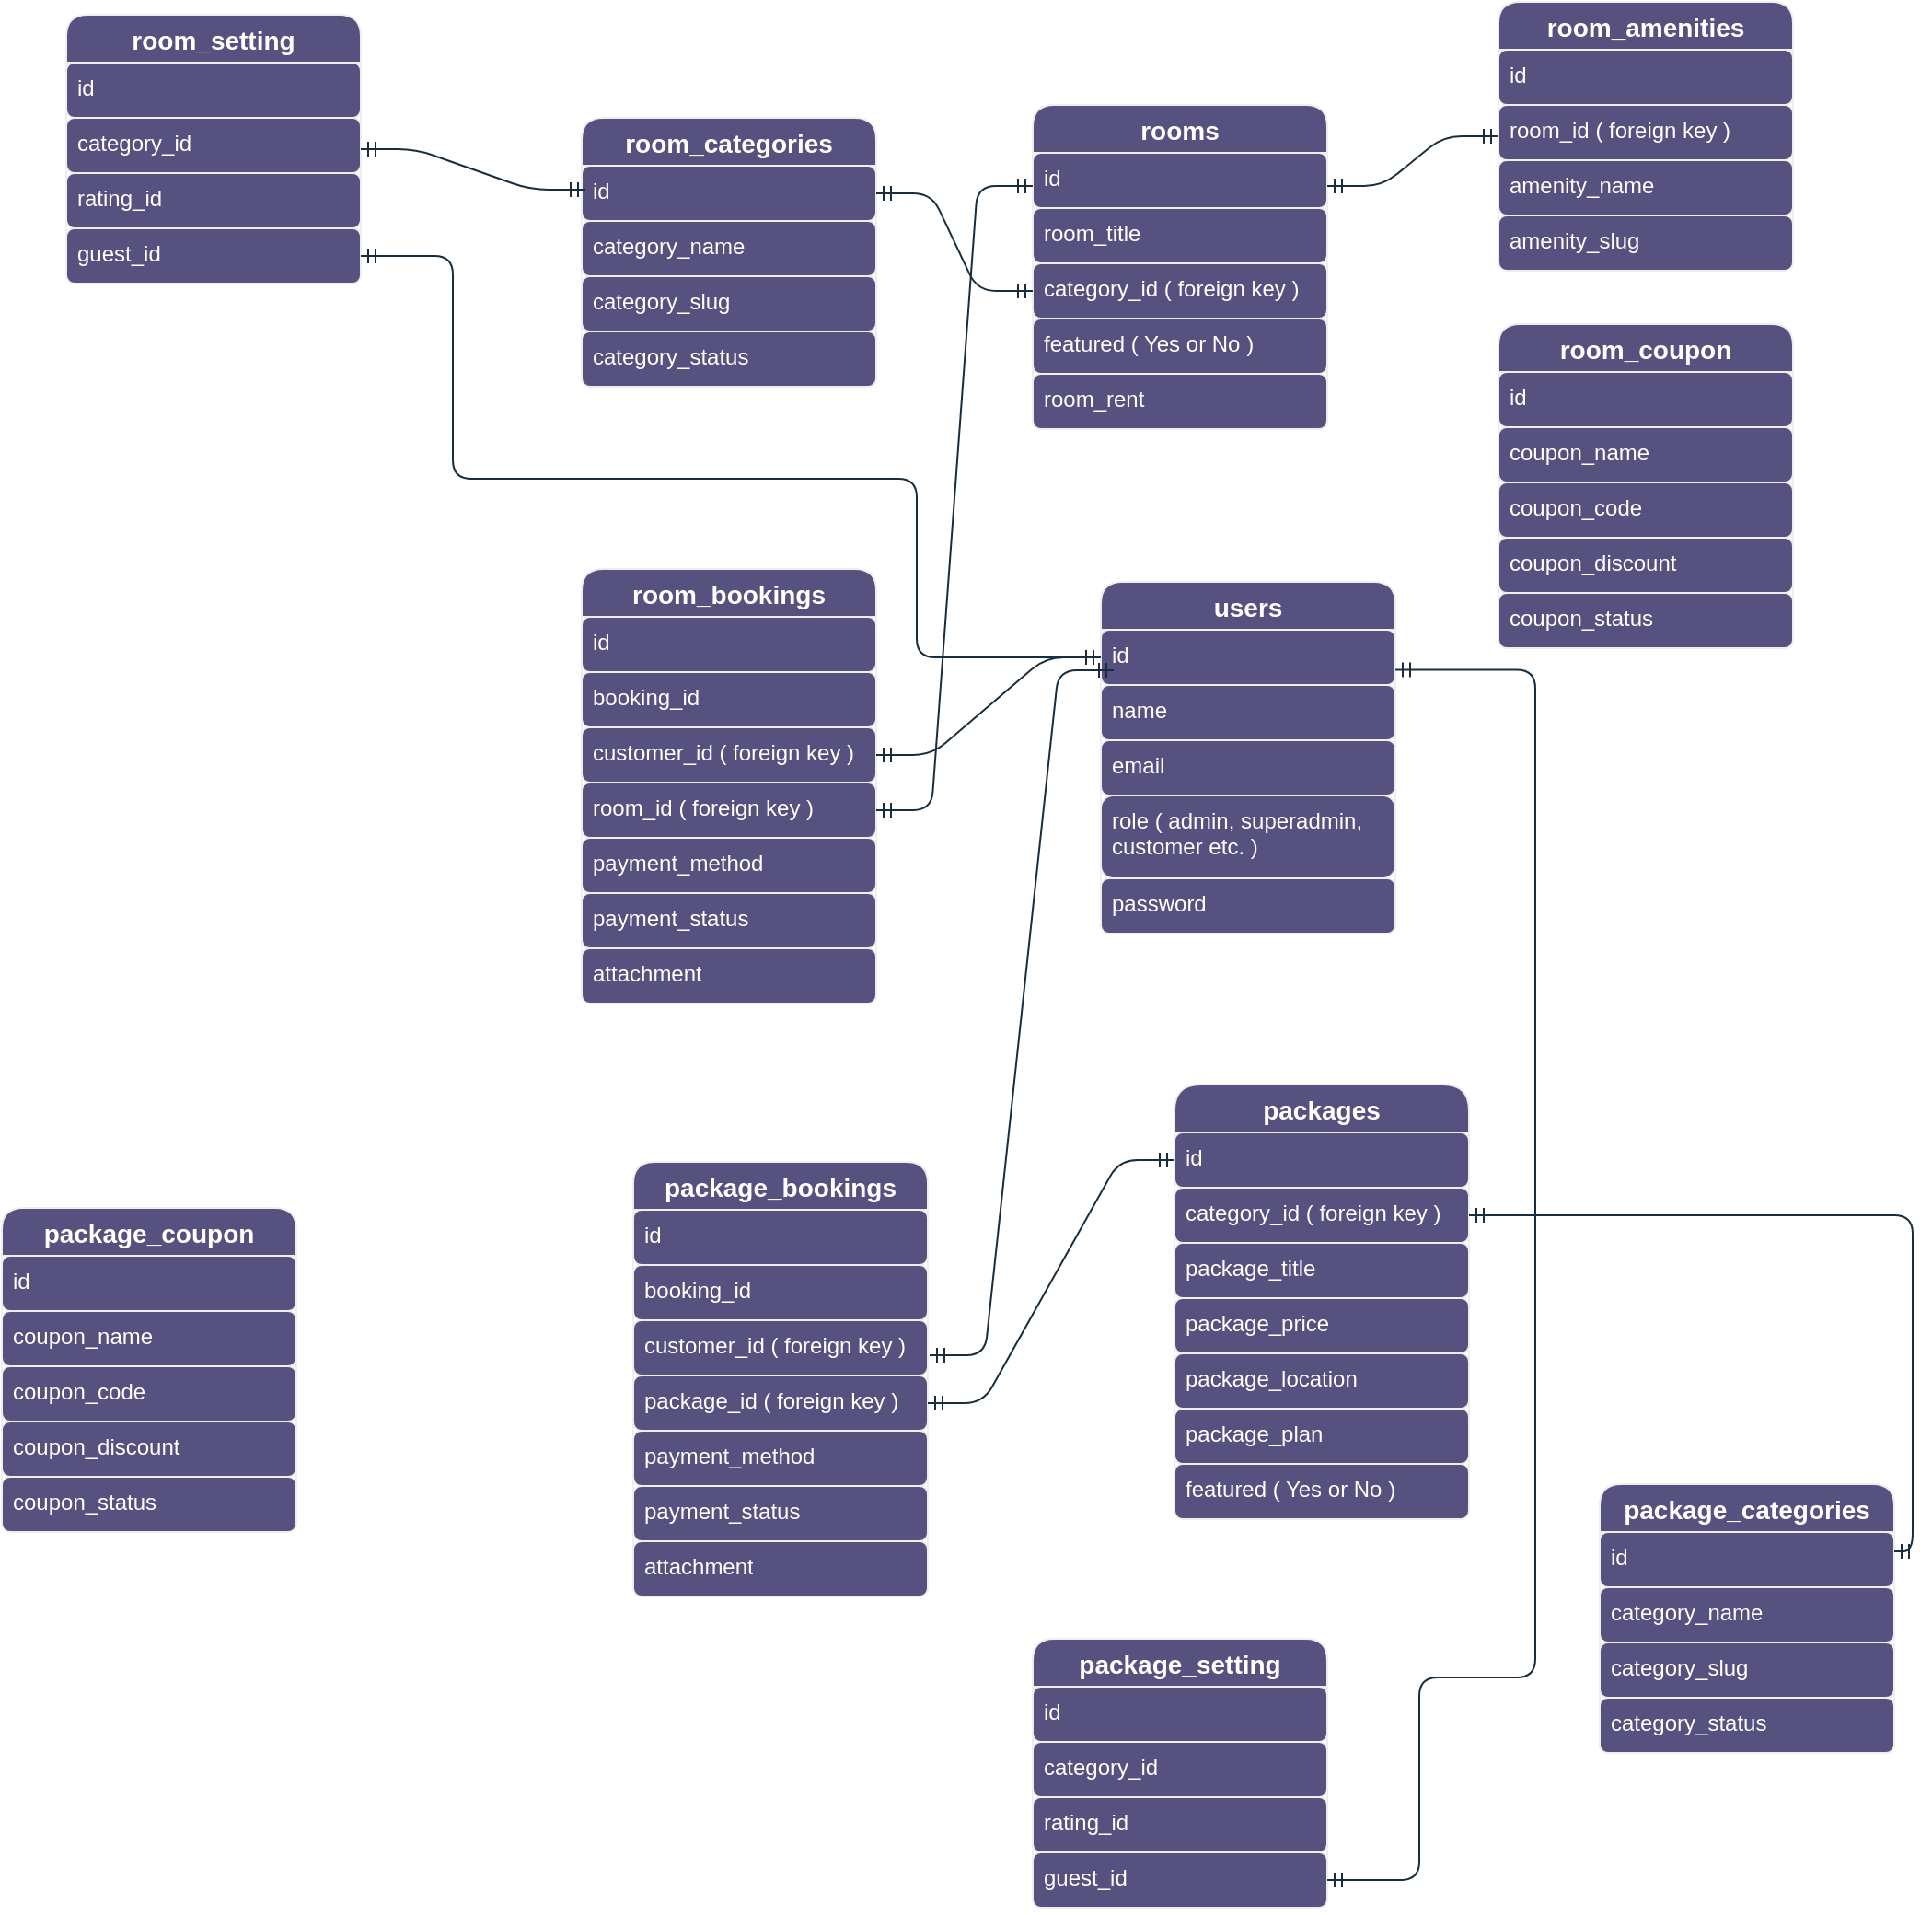 <mxfile version="24.6.2" type="github">
  <diagram id="R2lEEEUBdFMjLlhIrx00" name="Page-1">
    <mxGraphModel dx="3604" dy="2363" grid="1" gridSize="7" guides="1" tooltips="1" connect="1" arrows="1" fold="1" page="1" pageScale="1" pageWidth="850" pageHeight="1100" math="0" shadow="0" extFonts="Permanent Marker^https://fonts.googleapis.com/css?family=Permanent+Marker">
      <root>
        <mxCell id="0" />
        <mxCell id="1" parent="0" />
        <mxCell id="ynILaGJSniYz3ZEpiR_t-1" value="room_setting" style="swimlane;fontStyle=1;childLayout=stackLayout;horizontal=1;startSize=26;horizontalStack=0;resizeParent=1;resizeParentMax=0;resizeLast=0;collapsible=1;marginBottom=0;align=center;fontSize=14;labelBackgroundColor=none;fillColor=#56517E;strokeColor=#EEEEEE;fontColor=#FFFFFF;rounded=1;" vertex="1" parent="1">
          <mxGeometry x="-217" y="-98" width="160" height="146" as="geometry" />
        </mxCell>
        <mxCell id="ynILaGJSniYz3ZEpiR_t-2" value="id" style="text;strokeColor=#EEEEEE;fillColor=#56517E;spacingLeft=4;spacingRight=4;overflow=hidden;rotatable=0;points=[[0,0.5],[1,0.5]];portConstraint=eastwest;fontSize=12;whiteSpace=wrap;html=1;labelBackgroundColor=none;fontColor=#FFFFFF;rounded=1;" vertex="1" parent="ynILaGJSniYz3ZEpiR_t-1">
          <mxGeometry y="26" width="160" height="30" as="geometry" />
        </mxCell>
        <mxCell id="ynILaGJSniYz3ZEpiR_t-3" value="category_id" style="text;strokeColor=#EEEEEE;fillColor=#56517E;spacingLeft=4;spacingRight=4;overflow=hidden;rotatable=0;points=[[0,0.5],[1,0.5]];portConstraint=eastwest;fontSize=12;whiteSpace=wrap;html=1;labelBackgroundColor=none;fontColor=#FFFFFF;rounded=1;" vertex="1" parent="ynILaGJSniYz3ZEpiR_t-1">
          <mxGeometry y="56" width="160" height="30" as="geometry" />
        </mxCell>
        <mxCell id="ynILaGJSniYz3ZEpiR_t-4" value="rating_id" style="text;strokeColor=#EEEEEE;fillColor=#56517E;spacingLeft=4;spacingRight=4;overflow=hidden;rotatable=0;points=[[0,0.5],[1,0.5]];portConstraint=eastwest;fontSize=12;whiteSpace=wrap;html=1;labelBackgroundColor=none;fontColor=#FFFFFF;rounded=1;" vertex="1" parent="ynILaGJSniYz3ZEpiR_t-1">
          <mxGeometry y="86" width="160" height="30" as="geometry" />
        </mxCell>
        <mxCell id="ynILaGJSniYz3ZEpiR_t-5" value="guest_id" style="text;strokeColor=#EEEEEE;fillColor=#56517E;spacingLeft=4;spacingRight=4;overflow=hidden;rotatable=0;points=[[0,0.5],[1,0.5]];portConstraint=eastwest;fontSize=12;whiteSpace=wrap;html=1;labelBackgroundColor=none;fontColor=#FFFFFF;rounded=1;" vertex="1" parent="ynILaGJSniYz3ZEpiR_t-1">
          <mxGeometry y="116" width="160" height="30" as="geometry" />
        </mxCell>
        <mxCell id="ynILaGJSniYz3ZEpiR_t-6" value="room_coupon" style="swimlane;fontStyle=1;childLayout=stackLayout;horizontal=1;startSize=26;horizontalStack=0;resizeParent=1;resizeParentMax=0;resizeLast=0;collapsible=1;marginBottom=0;align=center;fontSize=14;labelBackgroundColor=none;fillColor=#56517E;strokeColor=#EEEEEE;fontColor=#FFFFFF;rounded=1;movable=1;resizable=1;rotatable=1;deletable=1;editable=1;locked=0;connectable=1;" vertex="1" parent="1">
          <mxGeometry x="561" y="70" width="160" height="176" as="geometry" />
        </mxCell>
        <mxCell id="ynILaGJSniYz3ZEpiR_t-7" value="id" style="text;strokeColor=#EEEEEE;fillColor=#56517E;spacingLeft=4;spacingRight=4;overflow=hidden;rotatable=1;points=[[0,0.5],[1,0.5]];portConstraint=eastwest;fontSize=12;whiteSpace=wrap;html=1;labelBackgroundColor=none;fontColor=#FFFFFF;rounded=1;movable=1;resizable=1;deletable=1;editable=1;locked=0;connectable=1;" vertex="1" parent="ynILaGJSniYz3ZEpiR_t-6">
          <mxGeometry y="26" width="160" height="30" as="geometry" />
        </mxCell>
        <mxCell id="ynILaGJSniYz3ZEpiR_t-8" value="coupon_name" style="text;strokeColor=#EEEEEE;fillColor=#56517E;spacingLeft=4;spacingRight=4;overflow=hidden;rotatable=1;points=[[0,0.5],[1,0.5]];portConstraint=eastwest;fontSize=12;whiteSpace=wrap;html=1;labelBackgroundColor=none;fontColor=#FFFFFF;rounded=1;movable=1;resizable=1;deletable=1;editable=1;locked=0;connectable=1;" vertex="1" parent="ynILaGJSniYz3ZEpiR_t-6">
          <mxGeometry y="56" width="160" height="30" as="geometry" />
        </mxCell>
        <mxCell id="ynILaGJSniYz3ZEpiR_t-9" value="coupon_code" style="text;strokeColor=#EEEEEE;fillColor=#56517E;spacingLeft=4;spacingRight=4;overflow=hidden;rotatable=1;points=[[0,0.5],[1,0.5]];portConstraint=eastwest;fontSize=12;whiteSpace=wrap;html=1;labelBackgroundColor=none;fontColor=#FFFFFF;rounded=1;movable=1;resizable=1;deletable=1;editable=1;locked=0;connectable=1;" vertex="1" parent="ynILaGJSniYz3ZEpiR_t-6">
          <mxGeometry y="86" width="160" height="30" as="geometry" />
        </mxCell>
        <mxCell id="ynILaGJSniYz3ZEpiR_t-10" value="coupon_discount" style="text;strokeColor=#EEEEEE;fillColor=#56517E;spacingLeft=4;spacingRight=4;overflow=hidden;rotatable=1;points=[[0,0.5],[1,0.5]];portConstraint=eastwest;fontSize=12;whiteSpace=wrap;html=1;labelBackgroundColor=none;fontColor=#FFFFFF;rounded=1;movable=1;resizable=1;deletable=1;editable=1;locked=0;connectable=1;" vertex="1" parent="ynILaGJSniYz3ZEpiR_t-6">
          <mxGeometry y="116" width="160" height="30" as="geometry" />
        </mxCell>
        <mxCell id="ynILaGJSniYz3ZEpiR_t-11" value="coupon_status" style="text;strokeColor=#EEEEEE;fillColor=#56517E;spacingLeft=4;spacingRight=4;overflow=hidden;rotatable=1;points=[[0,0.5],[1,0.5]];portConstraint=eastwest;fontSize=12;whiteSpace=wrap;html=1;labelBackgroundColor=none;fontColor=#FFFFFF;rounded=1;movable=1;resizable=1;deletable=1;editable=1;locked=0;connectable=1;" vertex="1" parent="ynILaGJSniYz3ZEpiR_t-6">
          <mxGeometry y="146" width="160" height="30" as="geometry" />
        </mxCell>
        <mxCell id="ynILaGJSniYz3ZEpiR_t-12" value="room_amenities" style="swimlane;fontStyle=1;childLayout=stackLayout;horizontal=1;startSize=26;horizontalStack=0;resizeParent=1;resizeParentMax=0;resizeLast=0;collapsible=1;marginBottom=0;align=center;fontSize=14;labelBackgroundColor=none;fillColor=#56517E;strokeColor=#EEEEEE;fontColor=#FFFFFF;rounded=1;" vertex="1" parent="1">
          <mxGeometry x="561" y="-105" width="160" height="146" as="geometry" />
        </mxCell>
        <mxCell id="ynILaGJSniYz3ZEpiR_t-13" value="id" style="text;strokeColor=#EEEEEE;fillColor=#56517E;spacingLeft=4;spacingRight=4;overflow=hidden;rotatable=0;points=[[0,0.5],[1,0.5]];portConstraint=eastwest;fontSize=12;whiteSpace=wrap;html=1;labelBackgroundColor=none;fontColor=#FFFFFF;rounded=1;" vertex="1" parent="ynILaGJSniYz3ZEpiR_t-12">
          <mxGeometry y="26" width="160" height="30" as="geometry" />
        </mxCell>
        <mxCell id="ynILaGJSniYz3ZEpiR_t-92" value="room_id ( foreign key )" style="text;strokeColor=#EEEEEE;fillColor=#56517E;spacingLeft=4;spacingRight=4;overflow=hidden;rotatable=0;points=[[0,0.5],[1,0.5]];portConstraint=eastwest;fontSize=12;whiteSpace=wrap;html=1;labelBackgroundColor=none;fontColor=#FFFFFF;rounded=1;" vertex="1" parent="ynILaGJSniYz3ZEpiR_t-12">
          <mxGeometry y="56" width="160" height="30" as="geometry" />
        </mxCell>
        <mxCell id="ynILaGJSniYz3ZEpiR_t-14" value="amenity_name" style="text;strokeColor=#EEEEEE;fillColor=#56517E;spacingLeft=4;spacingRight=4;overflow=hidden;rotatable=0;points=[[0,0.5],[1,0.5]];portConstraint=eastwest;fontSize=12;whiteSpace=wrap;html=1;labelBackgroundColor=none;fontColor=#FFFFFF;rounded=1;" vertex="1" parent="ynILaGJSniYz3ZEpiR_t-12">
          <mxGeometry y="86" width="160" height="30" as="geometry" />
        </mxCell>
        <mxCell id="ynILaGJSniYz3ZEpiR_t-18" value="amenity_slug" style="text;strokeColor=#EEEEEE;fillColor=#56517E;spacingLeft=4;spacingRight=4;overflow=hidden;rotatable=0;points=[[0,0.5],[1,0.5]];portConstraint=eastwest;fontSize=12;whiteSpace=wrap;html=1;labelBackgroundColor=none;fontColor=#FFFFFF;rounded=1;" vertex="1" parent="ynILaGJSniYz3ZEpiR_t-12">
          <mxGeometry y="116" width="160" height="30" as="geometry" />
        </mxCell>
        <mxCell id="ynILaGJSniYz3ZEpiR_t-19" value="room_categories" style="swimlane;fontStyle=1;childLayout=stackLayout;horizontal=1;startSize=26;horizontalStack=0;resizeParent=1;resizeParentMax=0;resizeLast=0;collapsible=1;marginBottom=0;align=center;fontSize=14;labelBackgroundColor=none;fillColor=#56517E;strokeColor=#EEEEEE;fontColor=#FFFFFF;rounded=1;movable=1;resizable=1;rotatable=1;deletable=1;editable=1;locked=0;connectable=1;" vertex="1" parent="1">
          <mxGeometry x="63" y="-42" width="160" height="146" as="geometry" />
        </mxCell>
        <mxCell id="ynILaGJSniYz3ZEpiR_t-20" value="id" style="text;strokeColor=#EEEEEE;fillColor=#56517E;spacingLeft=4;spacingRight=4;overflow=hidden;rotatable=1;points=[[0,0.5],[1,0.5]];portConstraint=eastwest;fontSize=12;whiteSpace=wrap;html=1;labelBackgroundColor=none;fontColor=#FFFFFF;rounded=1;movable=1;resizable=1;deletable=1;editable=1;locked=0;connectable=1;" vertex="1" parent="ynILaGJSniYz3ZEpiR_t-19">
          <mxGeometry y="26" width="160" height="30" as="geometry" />
        </mxCell>
        <mxCell id="ynILaGJSniYz3ZEpiR_t-21" value="category_name" style="text;strokeColor=#EEEEEE;fillColor=#56517E;spacingLeft=4;spacingRight=4;overflow=hidden;rotatable=1;points=[[0,0.5],[1,0.5]];portConstraint=eastwest;fontSize=12;whiteSpace=wrap;html=1;labelBackgroundColor=none;fontColor=#FFFFFF;rounded=1;movable=1;resizable=1;deletable=1;editable=1;locked=0;connectable=1;" vertex="1" parent="ynILaGJSniYz3ZEpiR_t-19">
          <mxGeometry y="56" width="160" height="30" as="geometry" />
        </mxCell>
        <mxCell id="ynILaGJSniYz3ZEpiR_t-25" value="category_slug" style="text;strokeColor=#EEEEEE;fillColor=#56517E;spacingLeft=4;spacingRight=4;overflow=hidden;rotatable=1;points=[[0,0.5],[1,0.5]];portConstraint=eastwest;fontSize=12;whiteSpace=wrap;html=1;labelBackgroundColor=none;fontColor=#FFFFFF;rounded=1;movable=1;resizable=1;deletable=1;editable=1;locked=0;connectable=1;" vertex="1" parent="ynILaGJSniYz3ZEpiR_t-19">
          <mxGeometry y="86" width="160" height="30" as="geometry" />
        </mxCell>
        <mxCell id="ynILaGJSniYz3ZEpiR_t-26" value="category_status" style="text;strokeColor=#EEEEEE;fillColor=#56517E;spacingLeft=4;spacingRight=4;overflow=hidden;rotatable=1;points=[[0,0.5],[1,0.5]];portConstraint=eastwest;fontSize=12;whiteSpace=wrap;html=1;labelBackgroundColor=none;fontColor=#FFFFFF;rounded=1;movable=1;resizable=1;deletable=1;editable=1;locked=0;connectable=1;" vertex="1" parent="ynILaGJSniYz3ZEpiR_t-19">
          <mxGeometry y="116" width="160" height="30" as="geometry" />
        </mxCell>
        <mxCell id="ynILaGJSniYz3ZEpiR_t-27" value="rooms" style="swimlane;fontStyle=1;childLayout=stackLayout;horizontal=1;startSize=26;horizontalStack=0;resizeParent=1;resizeParentMax=0;resizeLast=0;collapsible=1;marginBottom=0;align=center;fontSize=14;labelBackgroundColor=none;fillColor=#56517E;strokeColor=#EEEEEE;fontColor=#FFFFFF;rounded=1;movable=1;resizable=1;rotatable=1;deletable=1;editable=1;locked=0;connectable=1;" vertex="1" parent="1">
          <mxGeometry x="308" y="-49" width="160" height="176" as="geometry" />
        </mxCell>
        <mxCell id="ynILaGJSniYz3ZEpiR_t-28" value="id" style="text;strokeColor=#EEEEEE;fillColor=#56517E;spacingLeft=4;spacingRight=4;overflow=hidden;rotatable=1;points=[[0,0.5],[1,0.5]];portConstraint=eastwest;fontSize=12;whiteSpace=wrap;html=1;labelBackgroundColor=none;fontColor=#FFFFFF;rounded=1;movable=1;resizable=1;deletable=1;editable=1;locked=0;connectable=1;" vertex="1" parent="ynILaGJSniYz3ZEpiR_t-27">
          <mxGeometry y="26" width="160" height="30" as="geometry" />
        </mxCell>
        <mxCell id="ynILaGJSniYz3ZEpiR_t-29" value="room_title" style="text;strokeColor=#EEEEEE;fillColor=#56517E;spacingLeft=4;spacingRight=4;overflow=hidden;rotatable=1;points=[[0,0.5],[1,0.5]];portConstraint=eastwest;fontSize=12;whiteSpace=wrap;html=1;labelBackgroundColor=none;fontColor=#FFFFFF;rounded=1;movable=1;resizable=1;deletable=1;editable=1;locked=0;connectable=1;" vertex="1" parent="ynILaGJSniYz3ZEpiR_t-27">
          <mxGeometry y="56" width="160" height="30" as="geometry" />
        </mxCell>
        <mxCell id="ynILaGJSniYz3ZEpiR_t-33" value="category_id ( foreign key )" style="text;strokeColor=#EEEEEE;fillColor=#56517E;spacingLeft=4;spacingRight=4;overflow=hidden;rotatable=1;points=[[0,0.5],[1,0.5]];portConstraint=eastwest;fontSize=12;whiteSpace=wrap;html=1;labelBackgroundColor=none;fontColor=#FFFFFF;rounded=1;movable=1;resizable=1;deletable=1;editable=1;locked=0;connectable=1;" vertex="1" parent="ynILaGJSniYz3ZEpiR_t-27">
          <mxGeometry y="86" width="160" height="30" as="geometry" />
        </mxCell>
        <mxCell id="ynILaGJSniYz3ZEpiR_t-35" value="featured ( Yes or No )" style="text;strokeColor=#EEEEEE;fillColor=#56517E;spacingLeft=4;spacingRight=4;overflow=hidden;rotatable=1;points=[[0,0.5],[1,0.5]];portConstraint=eastwest;fontSize=12;whiteSpace=wrap;html=1;labelBackgroundColor=none;fontColor=#FFFFFF;rounded=1;movable=1;resizable=1;deletable=1;editable=1;locked=0;connectable=1;" vertex="1" parent="ynILaGJSniYz3ZEpiR_t-27">
          <mxGeometry y="116" width="160" height="30" as="geometry" />
        </mxCell>
        <mxCell id="ynILaGJSniYz3ZEpiR_t-36" value="room_rent" style="text;strokeColor=#EEEEEE;fillColor=#56517E;spacingLeft=4;spacingRight=4;overflow=hidden;rotatable=1;points=[[0,0.5],[1,0.5]];portConstraint=eastwest;fontSize=12;whiteSpace=wrap;html=1;labelBackgroundColor=none;fontColor=#FFFFFF;rounded=1;movable=1;resizable=1;deletable=1;editable=1;locked=0;connectable=1;" vertex="1" parent="ynILaGJSniYz3ZEpiR_t-27">
          <mxGeometry y="146" width="160" height="30" as="geometry" />
        </mxCell>
        <mxCell id="ynILaGJSniYz3ZEpiR_t-46" value="room_bookings" style="swimlane;fontStyle=1;childLayout=stackLayout;horizontal=1;startSize=26;horizontalStack=0;resizeParent=1;resizeParentMax=0;resizeLast=0;collapsible=1;marginBottom=0;align=center;fontSize=14;labelBackgroundColor=none;fillColor=#56517E;strokeColor=#EEEEEE;fontColor=#FFFFFF;rounded=1;movable=1;resizable=1;rotatable=1;deletable=1;editable=1;locked=0;connectable=1;" vertex="1" parent="1">
          <mxGeometry x="63" y="203" width="160" height="236" as="geometry" />
        </mxCell>
        <mxCell id="ynILaGJSniYz3ZEpiR_t-47" value="id" style="text;strokeColor=#EEEEEE;fillColor=#56517E;spacingLeft=4;spacingRight=4;overflow=hidden;rotatable=1;points=[[0,0.5],[1,0.5]];portConstraint=eastwest;fontSize=12;whiteSpace=wrap;html=1;labelBackgroundColor=none;fontColor=#FFFFFF;rounded=1;movable=1;resizable=1;deletable=1;editable=1;locked=0;connectable=1;" vertex="1" parent="ynILaGJSniYz3ZEpiR_t-46">
          <mxGeometry y="26" width="160" height="30" as="geometry" />
        </mxCell>
        <mxCell id="ynILaGJSniYz3ZEpiR_t-48" value="booking_id" style="text;strokeColor=#EEEEEE;fillColor=#56517E;spacingLeft=4;spacingRight=4;overflow=hidden;rotatable=1;points=[[0,0.5],[1,0.5]];portConstraint=eastwest;fontSize=12;whiteSpace=wrap;html=1;labelBackgroundColor=none;fontColor=#FFFFFF;rounded=1;movable=1;resizable=1;deletable=1;editable=1;locked=0;connectable=1;" vertex="1" parent="ynILaGJSniYz3ZEpiR_t-46">
          <mxGeometry y="56" width="160" height="30" as="geometry" />
        </mxCell>
        <mxCell id="ynILaGJSniYz3ZEpiR_t-52" value="customer_id ( foreign key )" style="text;strokeColor=#EEEEEE;fillColor=#56517E;spacingLeft=4;spacingRight=4;overflow=hidden;rotatable=1;points=[[0,0.5],[1,0.5]];portConstraint=eastwest;fontSize=12;whiteSpace=wrap;html=1;labelBackgroundColor=none;fontColor=#FFFFFF;rounded=1;movable=1;resizable=1;deletable=1;editable=1;locked=0;connectable=1;" vertex="1" parent="ynILaGJSniYz3ZEpiR_t-46">
          <mxGeometry y="86" width="160" height="30" as="geometry" />
        </mxCell>
        <mxCell id="ynILaGJSniYz3ZEpiR_t-53" value="room_id ( foreign key )" style="text;strokeColor=#EEEEEE;fillColor=#56517E;spacingLeft=4;spacingRight=4;overflow=hidden;rotatable=1;points=[[0,0.5],[1,0.5]];portConstraint=eastwest;fontSize=12;whiteSpace=wrap;html=1;labelBackgroundColor=none;fontColor=#FFFFFF;rounded=1;movable=1;resizable=1;deletable=1;editable=1;locked=0;connectable=1;" vertex="1" parent="ynILaGJSniYz3ZEpiR_t-46">
          <mxGeometry y="116" width="160" height="30" as="geometry" />
        </mxCell>
        <mxCell id="ynILaGJSniYz3ZEpiR_t-55" value="payment_method" style="text;strokeColor=#EEEEEE;fillColor=#56517E;spacingLeft=4;spacingRight=4;overflow=hidden;rotatable=1;points=[[0,0.5],[1,0.5]];portConstraint=eastwest;fontSize=12;whiteSpace=wrap;html=1;labelBackgroundColor=none;fontColor=#FFFFFF;rounded=1;movable=1;resizable=1;deletable=1;editable=1;locked=0;connectable=1;" vertex="1" parent="ynILaGJSniYz3ZEpiR_t-46">
          <mxGeometry y="146" width="160" height="30" as="geometry" />
        </mxCell>
        <mxCell id="ynILaGJSniYz3ZEpiR_t-56" value="payment_status" style="text;strokeColor=#EEEEEE;fillColor=#56517E;spacingLeft=4;spacingRight=4;overflow=hidden;rotatable=1;points=[[0,0.5],[1,0.5]];portConstraint=eastwest;fontSize=12;whiteSpace=wrap;html=1;labelBackgroundColor=none;fontColor=#FFFFFF;rounded=1;movable=1;resizable=1;deletable=1;editable=1;locked=0;connectable=1;" vertex="1" parent="ynILaGJSniYz3ZEpiR_t-46">
          <mxGeometry y="176" width="160" height="30" as="geometry" />
        </mxCell>
        <mxCell id="ynILaGJSniYz3ZEpiR_t-57" value="attachment" style="text;strokeColor=#EEEEEE;fillColor=#56517E;spacingLeft=4;spacingRight=4;overflow=hidden;rotatable=1;points=[[0,0.5],[1,0.5]];portConstraint=eastwest;fontSize=12;whiteSpace=wrap;html=1;labelBackgroundColor=none;fontColor=#FFFFFF;rounded=1;movable=1;resizable=1;deletable=1;editable=1;locked=0;connectable=1;" vertex="1" parent="ynILaGJSniYz3ZEpiR_t-46">
          <mxGeometry y="206" width="160" height="30" as="geometry" />
        </mxCell>
        <mxCell id="ynILaGJSniYz3ZEpiR_t-58" value="users" style="swimlane;fontStyle=1;childLayout=stackLayout;horizontal=1;startSize=26;horizontalStack=0;resizeParent=1;resizeParentMax=0;resizeLast=0;collapsible=1;marginBottom=0;align=center;fontSize=14;labelBackgroundColor=none;fillColor=#56517E;strokeColor=#EEEEEE;fontColor=#FFFFFF;rounded=1;" vertex="1" parent="1">
          <mxGeometry x="345" y="210" width="160" height="191" as="geometry" />
        </mxCell>
        <mxCell id="ynILaGJSniYz3ZEpiR_t-59" value="id" style="text;strokeColor=#EEEEEE;fillColor=#56517E;spacingLeft=4;spacingRight=4;overflow=hidden;rotatable=0;points=[[0,0.5],[1,0.5]];portConstraint=eastwest;fontSize=12;whiteSpace=wrap;html=1;labelBackgroundColor=none;fontColor=#FFFFFF;rounded=1;" vertex="1" parent="ynILaGJSniYz3ZEpiR_t-58">
          <mxGeometry y="26" width="160" height="30" as="geometry" />
        </mxCell>
        <mxCell id="ynILaGJSniYz3ZEpiR_t-60" value="name" style="text;strokeColor=#EEEEEE;fillColor=#56517E;spacingLeft=4;spacingRight=4;overflow=hidden;rotatable=0;points=[[0,0.5],[1,0.5]];portConstraint=eastwest;fontSize=12;whiteSpace=wrap;html=1;labelBackgroundColor=none;fontColor=#FFFFFF;rounded=1;" vertex="1" parent="ynILaGJSniYz3ZEpiR_t-58">
          <mxGeometry y="56" width="160" height="30" as="geometry" />
        </mxCell>
        <mxCell id="ynILaGJSniYz3ZEpiR_t-61" value="email" style="text;strokeColor=#EEEEEE;fillColor=#56517E;spacingLeft=4;spacingRight=4;overflow=hidden;rotatable=0;points=[[0,0.5],[1,0.5]];portConstraint=eastwest;fontSize=12;whiteSpace=wrap;html=1;labelBackgroundColor=none;fontColor=#FFFFFF;rounded=1;" vertex="1" parent="ynILaGJSniYz3ZEpiR_t-58">
          <mxGeometry y="86" width="160" height="30" as="geometry" />
        </mxCell>
        <mxCell id="ynILaGJSniYz3ZEpiR_t-62" value="role ( admin, superadmin, customer etc. )" style="text;strokeColor=#EEEEEE;fillColor=#56517E;spacingLeft=4;spacingRight=4;overflow=hidden;rotatable=0;points=[[0,0.5],[1,0.5]];portConstraint=eastwest;fontSize=12;whiteSpace=wrap;html=1;labelBackgroundColor=none;fontColor=#FFFFFF;rounded=1;" vertex="1" parent="ynILaGJSniYz3ZEpiR_t-58">
          <mxGeometry y="116" width="160" height="45" as="geometry" />
        </mxCell>
        <mxCell id="ynILaGJSniYz3ZEpiR_t-63" value="password" style="text;strokeColor=#EEEEEE;fillColor=#56517E;spacingLeft=4;spacingRight=4;overflow=hidden;rotatable=0;points=[[0,0.5],[1,0.5]];portConstraint=eastwest;fontSize=12;whiteSpace=wrap;html=1;labelBackgroundColor=none;fontColor=#FFFFFF;rounded=1;" vertex="1" parent="ynILaGJSniYz3ZEpiR_t-58">
          <mxGeometry y="161" width="160" height="30" as="geometry" />
        </mxCell>
        <mxCell id="ynILaGJSniYz3ZEpiR_t-64" value="package_coupon" style="swimlane;fontStyle=1;childLayout=stackLayout;horizontal=1;startSize=26;horizontalStack=0;resizeParent=1;resizeParentMax=0;resizeLast=0;collapsible=1;marginBottom=0;align=center;fontSize=14;labelBackgroundColor=none;fillColor=#56517E;strokeColor=#EEEEEE;fontColor=#FFFFFF;rounded=1;movable=1;resizable=1;rotatable=1;deletable=1;editable=1;locked=0;connectable=1;" vertex="1" parent="1">
          <mxGeometry x="-252" y="550" width="160" height="176" as="geometry" />
        </mxCell>
        <mxCell id="ynILaGJSniYz3ZEpiR_t-65" value="id" style="text;strokeColor=#EEEEEE;fillColor=#56517E;spacingLeft=4;spacingRight=4;overflow=hidden;rotatable=1;points=[[0,0.5],[1,0.5]];portConstraint=eastwest;fontSize=12;whiteSpace=wrap;html=1;labelBackgroundColor=none;fontColor=#FFFFFF;rounded=1;movable=1;resizable=1;deletable=1;editable=1;locked=0;connectable=1;" vertex="1" parent="ynILaGJSniYz3ZEpiR_t-64">
          <mxGeometry y="26" width="160" height="30" as="geometry" />
        </mxCell>
        <mxCell id="ynILaGJSniYz3ZEpiR_t-66" value="coupon_name" style="text;strokeColor=#EEEEEE;fillColor=#56517E;spacingLeft=4;spacingRight=4;overflow=hidden;rotatable=1;points=[[0,0.5],[1,0.5]];portConstraint=eastwest;fontSize=12;whiteSpace=wrap;html=1;labelBackgroundColor=none;fontColor=#FFFFFF;rounded=1;movable=1;resizable=1;deletable=1;editable=1;locked=0;connectable=1;" vertex="1" parent="ynILaGJSniYz3ZEpiR_t-64">
          <mxGeometry y="56" width="160" height="30" as="geometry" />
        </mxCell>
        <mxCell id="ynILaGJSniYz3ZEpiR_t-67" value="coupon_code" style="text;strokeColor=#EEEEEE;fillColor=#56517E;spacingLeft=4;spacingRight=4;overflow=hidden;rotatable=1;points=[[0,0.5],[1,0.5]];portConstraint=eastwest;fontSize=12;whiteSpace=wrap;html=1;labelBackgroundColor=none;fontColor=#FFFFFF;rounded=1;movable=1;resizable=1;deletable=1;editable=1;locked=0;connectable=1;" vertex="1" parent="ynILaGJSniYz3ZEpiR_t-64">
          <mxGeometry y="86" width="160" height="30" as="geometry" />
        </mxCell>
        <mxCell id="ynILaGJSniYz3ZEpiR_t-68" value="coupon_discount" style="text;strokeColor=#EEEEEE;fillColor=#56517E;spacingLeft=4;spacingRight=4;overflow=hidden;rotatable=1;points=[[0,0.5],[1,0.5]];portConstraint=eastwest;fontSize=12;whiteSpace=wrap;html=1;labelBackgroundColor=none;fontColor=#FFFFFF;rounded=1;movable=1;resizable=1;deletable=1;editable=1;locked=0;connectable=1;" vertex="1" parent="ynILaGJSniYz3ZEpiR_t-64">
          <mxGeometry y="116" width="160" height="30" as="geometry" />
        </mxCell>
        <mxCell id="ynILaGJSniYz3ZEpiR_t-69" value="coupon_status" style="text;strokeColor=#EEEEEE;fillColor=#56517E;spacingLeft=4;spacingRight=4;overflow=hidden;rotatable=1;points=[[0,0.5],[1,0.5]];portConstraint=eastwest;fontSize=12;whiteSpace=wrap;html=1;labelBackgroundColor=none;fontColor=#FFFFFF;rounded=1;movable=1;resizable=1;deletable=1;editable=1;locked=0;connectable=1;" vertex="1" parent="ynILaGJSniYz3ZEpiR_t-64">
          <mxGeometry y="146" width="160" height="30" as="geometry" />
        </mxCell>
        <mxCell id="ynILaGJSniYz3ZEpiR_t-70" value="package_categories" style="swimlane;fontStyle=1;childLayout=stackLayout;horizontal=1;startSize=26;horizontalStack=0;resizeParent=1;resizeParentMax=0;resizeLast=0;collapsible=1;marginBottom=0;align=center;fontSize=14;labelBackgroundColor=none;fillColor=#56517E;strokeColor=#EEEEEE;fontColor=#FFFFFF;rounded=1;movable=1;resizable=1;rotatable=1;deletable=1;editable=1;locked=0;connectable=1;" vertex="1" parent="1">
          <mxGeometry x="616" y="700" width="160" height="146" as="geometry" />
        </mxCell>
        <mxCell id="ynILaGJSniYz3ZEpiR_t-71" value="id" style="text;strokeColor=#EEEEEE;fillColor=#56517E;spacingLeft=4;spacingRight=4;overflow=hidden;rotatable=1;points=[[0,0.5],[1,0.5]];portConstraint=eastwest;fontSize=12;whiteSpace=wrap;html=1;labelBackgroundColor=none;fontColor=#FFFFFF;rounded=1;movable=1;resizable=1;deletable=1;editable=1;locked=0;connectable=1;" vertex="1" parent="ynILaGJSniYz3ZEpiR_t-70">
          <mxGeometry y="26" width="160" height="30" as="geometry" />
        </mxCell>
        <mxCell id="ynILaGJSniYz3ZEpiR_t-72" value="category_name" style="text;strokeColor=#EEEEEE;fillColor=#56517E;spacingLeft=4;spacingRight=4;overflow=hidden;rotatable=1;points=[[0,0.5],[1,0.5]];portConstraint=eastwest;fontSize=12;whiteSpace=wrap;html=1;labelBackgroundColor=none;fontColor=#FFFFFF;rounded=1;movable=1;resizable=1;deletable=1;editable=1;locked=0;connectable=1;" vertex="1" parent="ynILaGJSniYz3ZEpiR_t-70">
          <mxGeometry y="56" width="160" height="30" as="geometry" />
        </mxCell>
        <mxCell id="ynILaGJSniYz3ZEpiR_t-73" value="category_slug" style="text;strokeColor=#EEEEEE;fillColor=#56517E;spacingLeft=4;spacingRight=4;overflow=hidden;rotatable=1;points=[[0,0.5],[1,0.5]];portConstraint=eastwest;fontSize=12;whiteSpace=wrap;html=1;labelBackgroundColor=none;fontColor=#FFFFFF;rounded=1;movable=1;resizable=1;deletable=1;editable=1;locked=0;connectable=1;" vertex="1" parent="ynILaGJSniYz3ZEpiR_t-70">
          <mxGeometry y="86" width="160" height="30" as="geometry" />
        </mxCell>
        <mxCell id="ynILaGJSniYz3ZEpiR_t-74" value="category_status" style="text;strokeColor=#EEEEEE;fillColor=#56517E;spacingLeft=4;spacingRight=4;overflow=hidden;rotatable=1;points=[[0,0.5],[1,0.5]];portConstraint=eastwest;fontSize=12;whiteSpace=wrap;html=1;labelBackgroundColor=none;fontColor=#FFFFFF;rounded=1;movable=1;resizable=1;deletable=1;editable=1;locked=0;connectable=1;" vertex="1" parent="ynILaGJSniYz3ZEpiR_t-70">
          <mxGeometry y="116" width="160" height="30" as="geometry" />
        </mxCell>
        <mxCell id="ynILaGJSniYz3ZEpiR_t-75" value="packages" style="swimlane;fontStyle=1;childLayout=stackLayout;horizontal=1;startSize=26;horizontalStack=0;resizeParent=1;resizeParentMax=0;resizeLast=0;collapsible=1;marginBottom=0;align=center;fontSize=14;labelBackgroundColor=none;fillColor=#56517E;strokeColor=#EEEEEE;fontColor=#FFFFFF;rounded=1;movable=1;resizable=1;rotatable=1;deletable=1;editable=1;locked=0;connectable=1;arcSize=18;" vertex="1" parent="1">
          <mxGeometry x="385" y="483" width="160" height="236" as="geometry" />
        </mxCell>
        <mxCell id="ynILaGJSniYz3ZEpiR_t-76" value="id" style="text;strokeColor=#EEEEEE;fillColor=#56517E;spacingLeft=4;spacingRight=4;overflow=hidden;rotatable=1;points=[[0,0.5],[1,0.5]];portConstraint=eastwest;fontSize=12;whiteSpace=wrap;html=1;labelBackgroundColor=none;fontColor=#FFFFFF;rounded=1;movable=1;resizable=1;deletable=1;editable=1;locked=0;connectable=1;" vertex="1" parent="ynILaGJSniYz3ZEpiR_t-75">
          <mxGeometry y="26" width="160" height="30" as="geometry" />
        </mxCell>
        <mxCell id="ynILaGJSniYz3ZEpiR_t-104" value="category_id ( foreign key )" style="text;strokeColor=#EEEEEE;fillColor=#56517E;spacingLeft=4;spacingRight=4;overflow=hidden;rotatable=1;points=[[0,0.5],[1,0.5]];portConstraint=eastwest;fontSize=12;whiteSpace=wrap;html=1;labelBackgroundColor=none;fontColor=#FFFFFF;rounded=1;movable=1;resizable=1;deletable=1;editable=1;locked=0;connectable=1;" vertex="1" parent="ynILaGJSniYz3ZEpiR_t-75">
          <mxGeometry y="56" width="160" height="30" as="geometry" />
        </mxCell>
        <mxCell id="ynILaGJSniYz3ZEpiR_t-77" value="package_title" style="text;strokeColor=#EEEEEE;fillColor=#56517E;spacingLeft=4;spacingRight=4;overflow=hidden;rotatable=1;points=[[0,0.5],[1,0.5]];portConstraint=eastwest;fontSize=12;whiteSpace=wrap;html=1;labelBackgroundColor=none;fontColor=#FFFFFF;rounded=1;movable=1;resizable=1;deletable=1;editable=1;locked=0;connectable=1;" vertex="1" parent="ynILaGJSniYz3ZEpiR_t-75">
          <mxGeometry y="86" width="160" height="30" as="geometry" />
        </mxCell>
        <mxCell id="ynILaGJSniYz3ZEpiR_t-79" value="package_price" style="text;strokeColor=#EEEEEE;fillColor=#56517E;spacingLeft=4;spacingRight=4;overflow=hidden;rotatable=1;points=[[0,0.5],[1,0.5]];portConstraint=eastwest;fontSize=12;whiteSpace=wrap;html=1;labelBackgroundColor=none;fontColor=#FFFFFF;rounded=1;movable=1;resizable=1;deletable=1;editable=1;locked=0;connectable=1;" vertex="1" parent="ynILaGJSniYz3ZEpiR_t-75">
          <mxGeometry y="116" width="160" height="30" as="geometry" />
        </mxCell>
        <mxCell id="ynILaGJSniYz3ZEpiR_t-78" value="package_location" style="text;strokeColor=#EEEEEE;fillColor=#56517E;spacingLeft=4;spacingRight=4;overflow=hidden;rotatable=1;points=[[0,0.5],[1,0.5]];portConstraint=eastwest;fontSize=12;whiteSpace=wrap;html=1;labelBackgroundColor=none;fontColor=#FFFFFF;rounded=1;movable=1;resizable=1;deletable=1;editable=1;locked=0;connectable=1;" vertex="1" parent="ynILaGJSniYz3ZEpiR_t-75">
          <mxGeometry y="146" width="160" height="30" as="geometry" />
        </mxCell>
        <mxCell id="ynILaGJSniYz3ZEpiR_t-80" value="package_plan" style="text;strokeColor=#EEEEEE;fillColor=#56517E;spacingLeft=4;spacingRight=4;overflow=hidden;rotatable=1;points=[[0,0.5],[1,0.5]];portConstraint=eastwest;fontSize=12;whiteSpace=wrap;html=1;labelBackgroundColor=none;fontColor=#FFFFFF;rounded=1;movable=1;resizable=1;deletable=1;editable=1;locked=0;connectable=1;" vertex="1" parent="ynILaGJSniYz3ZEpiR_t-75">
          <mxGeometry y="176" width="160" height="30" as="geometry" />
        </mxCell>
        <mxCell id="ynILaGJSniYz3ZEpiR_t-81" value="featured ( Yes or No )" style="text;strokeColor=#EEEEEE;fillColor=#56517E;spacingLeft=4;spacingRight=4;overflow=hidden;rotatable=1;points=[[0,0.5],[1,0.5]];portConstraint=eastwest;fontSize=12;whiteSpace=wrap;html=1;labelBackgroundColor=none;fontColor=#FFFFFF;rounded=1;movable=1;resizable=1;deletable=1;editable=1;locked=0;connectable=1;" vertex="1" parent="ynILaGJSniYz3ZEpiR_t-75">
          <mxGeometry y="206" width="160" height="30" as="geometry" />
        </mxCell>
        <mxCell id="ynILaGJSniYz3ZEpiR_t-82" value="package_bookings" style="swimlane;fontStyle=1;childLayout=stackLayout;horizontal=1;startSize=26;horizontalStack=0;resizeParent=1;resizeParentMax=0;resizeLast=0;collapsible=1;marginBottom=0;align=center;fontSize=14;labelBackgroundColor=none;fillColor=#56517E;strokeColor=#EEEEEE;fontColor=#FFFFFF;rounded=1;movable=1;resizable=1;rotatable=1;deletable=1;editable=1;locked=0;connectable=1;" vertex="1" parent="1">
          <mxGeometry x="91" y="525" width="160" height="236" as="geometry" />
        </mxCell>
        <mxCell id="ynILaGJSniYz3ZEpiR_t-83" value="id" style="text;strokeColor=#EEEEEE;fillColor=#56517E;spacingLeft=4;spacingRight=4;overflow=hidden;rotatable=1;points=[[0,0.5],[1,0.5]];portConstraint=eastwest;fontSize=12;whiteSpace=wrap;html=1;labelBackgroundColor=none;fontColor=#FFFFFF;rounded=1;movable=1;resizable=1;deletable=1;editable=1;locked=0;connectable=1;" vertex="1" parent="ynILaGJSniYz3ZEpiR_t-82">
          <mxGeometry y="26" width="160" height="30" as="geometry" />
        </mxCell>
        <mxCell id="ynILaGJSniYz3ZEpiR_t-84" value="booking_id" style="text;strokeColor=#EEEEEE;fillColor=#56517E;spacingLeft=4;spacingRight=4;overflow=hidden;rotatable=1;points=[[0,0.5],[1,0.5]];portConstraint=eastwest;fontSize=12;whiteSpace=wrap;html=1;labelBackgroundColor=none;fontColor=#FFFFFF;rounded=1;movable=1;resizable=1;deletable=1;editable=1;locked=0;connectable=1;" vertex="1" parent="ynILaGJSniYz3ZEpiR_t-82">
          <mxGeometry y="56" width="160" height="30" as="geometry" />
        </mxCell>
        <mxCell id="ynILaGJSniYz3ZEpiR_t-85" value="customer_id ( foreign key )" style="text;strokeColor=#EEEEEE;fillColor=#56517E;spacingLeft=4;spacingRight=4;overflow=hidden;rotatable=1;points=[[0,0.5],[1,0.5]];portConstraint=eastwest;fontSize=12;whiteSpace=wrap;html=1;labelBackgroundColor=none;fontColor=#FFFFFF;rounded=1;movable=1;resizable=1;deletable=1;editable=1;locked=0;connectable=1;" vertex="1" parent="ynILaGJSniYz3ZEpiR_t-82">
          <mxGeometry y="86" width="160" height="30" as="geometry" />
        </mxCell>
        <mxCell id="ynILaGJSniYz3ZEpiR_t-86" value="package_id ( foreign key )" style="text;strokeColor=#EEEEEE;fillColor=#56517E;spacingLeft=4;spacingRight=4;overflow=hidden;rotatable=1;points=[[0,0.5],[1,0.5]];portConstraint=eastwest;fontSize=12;whiteSpace=wrap;html=1;labelBackgroundColor=none;fontColor=#FFFFFF;rounded=1;movable=1;resizable=1;deletable=1;editable=1;locked=0;connectable=1;" vertex="1" parent="ynILaGJSniYz3ZEpiR_t-82">
          <mxGeometry y="116" width="160" height="30" as="geometry" />
        </mxCell>
        <mxCell id="ynILaGJSniYz3ZEpiR_t-88" value="payment_method" style="text;strokeColor=#EEEEEE;fillColor=#56517E;spacingLeft=4;spacingRight=4;overflow=hidden;rotatable=1;points=[[0,0.5],[1,0.5]];portConstraint=eastwest;fontSize=12;whiteSpace=wrap;html=1;labelBackgroundColor=none;fontColor=#FFFFFF;rounded=1;movable=1;resizable=1;deletable=1;editable=1;locked=0;connectable=1;" vertex="1" parent="ynILaGJSniYz3ZEpiR_t-82">
          <mxGeometry y="146" width="160" height="30" as="geometry" />
        </mxCell>
        <mxCell id="ynILaGJSniYz3ZEpiR_t-89" value="payment_status" style="text;strokeColor=#EEEEEE;fillColor=#56517E;spacingLeft=4;spacingRight=4;overflow=hidden;rotatable=1;points=[[0,0.5],[1,0.5]];portConstraint=eastwest;fontSize=12;whiteSpace=wrap;html=1;labelBackgroundColor=none;fontColor=#FFFFFF;rounded=1;movable=1;resizable=1;deletable=1;editable=1;locked=0;connectable=1;" vertex="1" parent="ynILaGJSniYz3ZEpiR_t-82">
          <mxGeometry y="176" width="160" height="30" as="geometry" />
        </mxCell>
        <mxCell id="ynILaGJSniYz3ZEpiR_t-90" value="attachment" style="text;strokeColor=#EEEEEE;fillColor=#56517E;spacingLeft=4;spacingRight=4;overflow=hidden;rotatable=1;points=[[0,0.5],[1,0.5]];portConstraint=eastwest;fontSize=12;whiteSpace=wrap;html=1;labelBackgroundColor=none;fontColor=#FFFFFF;rounded=1;movable=1;resizable=1;deletable=1;editable=1;locked=0;connectable=1;" vertex="1" parent="ynILaGJSniYz3ZEpiR_t-82">
          <mxGeometry y="206" width="160" height="30" as="geometry" />
        </mxCell>
        <mxCell id="ynILaGJSniYz3ZEpiR_t-91" value="" style="edgeStyle=entityRelationEdgeStyle;fontSize=12;html=1;endArrow=ERmandOne;startArrow=ERmandOne;rounded=1;strokeColor=#182E3E;exitX=1;exitY=0.5;exitDx=0;exitDy=0;curved=0;flowAnimation=0;fontStyle=1" edge="1" parent="1" source="ynILaGJSniYz3ZEpiR_t-1">
          <mxGeometry width="100" height="100" relative="1" as="geometry">
            <mxPoint x="-35" y="97" as="sourcePoint" />
            <mxPoint x="65" y="-3" as="targetPoint" />
            <Array as="points">
              <mxPoint x="-392" y="-52" />
            </Array>
          </mxGeometry>
        </mxCell>
        <mxCell id="ynILaGJSniYz3ZEpiR_t-93" value="" style="edgeStyle=entityRelationEdgeStyle;fontSize=12;html=1;endArrow=ERmandOne;startArrow=ERmandOne;rounded=1;strokeColor=#182E3E;curved=0;flowAnimation=0;fontStyle=1;entryX=0;entryY=0.5;entryDx=0;entryDy=0;" edge="1" parent="1" source="ynILaGJSniYz3ZEpiR_t-20" target="ynILaGJSniYz3ZEpiR_t-33">
          <mxGeometry width="100" height="100" relative="1" as="geometry">
            <mxPoint x="223" y="-3" as="sourcePoint" />
            <mxPoint x="345" y="19" as="targetPoint" />
            <Array as="points">
              <mxPoint x="-112" y="-30" />
            </Array>
          </mxGeometry>
        </mxCell>
        <mxCell id="ynILaGJSniYz3ZEpiR_t-94" value="" style="edgeStyle=entityRelationEdgeStyle;fontSize=12;html=1;endArrow=ERmandOne;startArrow=ERmandOne;rounded=1;strokeColor=#182E3E;curved=0;flowAnimation=0;fontStyle=1;entryX=0;entryY=0.5;entryDx=0;entryDy=0;exitX=1;exitY=0.25;exitDx=0;exitDy=0;" edge="1" parent="1" source="ynILaGJSniYz3ZEpiR_t-27" target="ynILaGJSniYz3ZEpiR_t-12">
          <mxGeometry width="100" height="100" relative="1" as="geometry">
            <mxPoint x="468" y="-102.5" as="sourcePoint" />
            <mxPoint x="539" y="38.5" as="targetPoint" />
            <Array as="points">
              <mxPoint x="133" y="-131.5" />
              <mxPoint x="574" y="-171.5" />
            </Array>
          </mxGeometry>
        </mxCell>
        <mxCell id="ynILaGJSniYz3ZEpiR_t-95" value="" style="edgeStyle=entityRelationEdgeStyle;fontSize=12;html=1;endArrow=ERmandOne;startArrow=ERmandOne;rounded=1;strokeColor=#182E3E;curved=0;flowAnimation=0;fontStyle=1;entryX=0;entryY=0.5;entryDx=0;entryDy=0;exitX=1;exitY=0.5;exitDx=0;exitDy=0;" edge="1" parent="1" source="ynILaGJSniYz3ZEpiR_t-52" target="ynILaGJSniYz3ZEpiR_t-59">
          <mxGeometry width="100" height="100" relative="1" as="geometry">
            <mxPoint x="238" y="301" as="sourcePoint" />
            <mxPoint x="323" y="354" as="targetPoint" />
            <Array as="points">
              <mxPoint x="-97" y="272" />
            </Array>
          </mxGeometry>
        </mxCell>
        <mxCell id="ynILaGJSniYz3ZEpiR_t-96" value="" style="edgeStyle=entityRelationEdgeStyle;fontSize=12;html=1;endArrow=ERmandOne;startArrow=ERmandOne;rounded=1;strokeColor=#182E3E;curved=0;flowAnimation=0;fontStyle=1;entryX=0;entryY=0.25;entryDx=0;entryDy=0;exitX=1;exitY=0.5;exitDx=0;exitDy=0;" edge="1" parent="1" source="ynILaGJSniYz3ZEpiR_t-53" target="ynILaGJSniYz3ZEpiR_t-27">
          <mxGeometry width="100" height="100" relative="1" as="geometry">
            <mxPoint x="245" y="329" as="sourcePoint" />
            <mxPoint x="304" y="4.5" as="targetPoint" />
            <Array as="points">
              <mxPoint x="-138" y="25.5" />
            </Array>
          </mxGeometry>
        </mxCell>
        <mxCell id="ynILaGJSniYz3ZEpiR_t-97" value="" style="edgeStyle=entityRelationEdgeStyle;fontSize=12;html=1;endArrow=ERmandOne;startArrow=ERmandOne;rounded=1;strokeColor=#182E3E;curved=0;flowAnimation=0;fontStyle=1;entryX=0;entryY=0.5;entryDx=0;entryDy=0;" edge="1" parent="1">
          <mxGeometry width="100" height="100" relative="1" as="geometry">
            <mxPoint x="252" y="630" as="sourcePoint" />
            <mxPoint x="352" y="258" as="targetPoint" />
            <Array as="points">
              <mxPoint x="-90" y="279" />
            </Array>
          </mxGeometry>
        </mxCell>
        <mxCell id="ynILaGJSniYz3ZEpiR_t-98" value="" style="edgeStyle=entityRelationEdgeStyle;fontSize=12;html=1;endArrow=ERmandOne;startArrow=ERmandOne;rounded=1;strokeColor=#182E3E;curved=0;flowAnimation=0;fontStyle=1;entryX=0;entryY=0.5;entryDx=0;entryDy=0;exitX=1;exitY=0.5;exitDx=0;exitDy=0;" edge="1" parent="1" source="ynILaGJSniYz3ZEpiR_t-86" target="ynILaGJSniYz3ZEpiR_t-76">
          <mxGeometry width="100" height="100" relative="1" as="geometry">
            <mxPoint x="251" y="585" as="sourcePoint" />
            <mxPoint x="373" y="532" as="targetPoint" />
            <Array as="points">
              <mxPoint x="-69" y="553" />
            </Array>
          </mxGeometry>
        </mxCell>
        <mxCell id="ynILaGJSniYz3ZEpiR_t-99" value="package_setting" style="swimlane;fontStyle=1;childLayout=stackLayout;horizontal=1;startSize=26;horizontalStack=0;resizeParent=1;resizeParentMax=0;resizeLast=0;collapsible=1;marginBottom=0;align=center;fontSize=14;labelBackgroundColor=none;fillColor=#56517E;strokeColor=#EEEEEE;fontColor=#FFFFFF;rounded=1;" vertex="1" parent="1">
          <mxGeometry x="308" y="784" width="160" height="146" as="geometry" />
        </mxCell>
        <mxCell id="ynILaGJSniYz3ZEpiR_t-100" value="id" style="text;strokeColor=#EEEEEE;fillColor=#56517E;spacingLeft=4;spacingRight=4;overflow=hidden;rotatable=0;points=[[0,0.5],[1,0.5]];portConstraint=eastwest;fontSize=12;whiteSpace=wrap;html=1;labelBackgroundColor=none;fontColor=#FFFFFF;rounded=1;" vertex="1" parent="ynILaGJSniYz3ZEpiR_t-99">
          <mxGeometry y="26" width="160" height="30" as="geometry" />
        </mxCell>
        <mxCell id="ynILaGJSniYz3ZEpiR_t-101" value="category_id" style="text;strokeColor=#EEEEEE;fillColor=#56517E;spacingLeft=4;spacingRight=4;overflow=hidden;rotatable=0;points=[[0,0.5],[1,0.5]];portConstraint=eastwest;fontSize=12;whiteSpace=wrap;html=1;labelBackgroundColor=none;fontColor=#FFFFFF;rounded=1;" vertex="1" parent="ynILaGJSniYz3ZEpiR_t-99">
          <mxGeometry y="56" width="160" height="30" as="geometry" />
        </mxCell>
        <mxCell id="ynILaGJSniYz3ZEpiR_t-102" value="rating_id" style="text;strokeColor=#EEEEEE;fillColor=#56517E;spacingLeft=4;spacingRight=4;overflow=hidden;rotatable=0;points=[[0,0.5],[1,0.5]];portConstraint=eastwest;fontSize=12;whiteSpace=wrap;html=1;labelBackgroundColor=none;fontColor=#FFFFFF;rounded=1;" vertex="1" parent="ynILaGJSniYz3ZEpiR_t-99">
          <mxGeometry y="86" width="160" height="30" as="geometry" />
        </mxCell>
        <mxCell id="ynILaGJSniYz3ZEpiR_t-103" value="guest_id" style="text;strokeColor=#EEEEEE;fillColor=#56517E;spacingLeft=4;spacingRight=4;overflow=hidden;rotatable=0;points=[[0,0.5],[1,0.5]];portConstraint=eastwest;fontSize=12;whiteSpace=wrap;html=1;labelBackgroundColor=none;fontColor=#FFFFFF;rounded=1;" vertex="1" parent="ynILaGJSniYz3ZEpiR_t-99">
          <mxGeometry y="116" width="160" height="30" as="geometry" />
        </mxCell>
        <mxCell id="ynILaGJSniYz3ZEpiR_t-105" value="" style="edgeStyle=orthogonalEdgeStyle;fontSize=12;html=1;endArrow=ERmandOne;startArrow=ERmandOne;rounded=1;strokeColor=#182E3E;flowAnimation=0;fontStyle=1;exitX=1;exitY=0.25;exitDx=0;exitDy=0;entryX=1;entryY=0.5;entryDx=0;entryDy=0;elbow=vertical;" edge="1" parent="1" source="ynILaGJSniYz3ZEpiR_t-70" target="ynILaGJSniYz3ZEpiR_t-104">
          <mxGeometry width="100" height="100" relative="1" as="geometry">
            <mxPoint x="482" y="858" as="sourcePoint" />
            <mxPoint x="672" y="497" as="targetPoint" />
          </mxGeometry>
        </mxCell>
        <mxCell id="ynILaGJSniYz3ZEpiR_t-106" value="" style="edgeStyle=orthogonalEdgeStyle;fontSize=12;html=1;endArrow=ERmandOne;startArrow=ERmandOne;rounded=1;strokeColor=#182E3E;flowAnimation=0;fontStyle=1;entryX=1;entryY=0.25;entryDx=0;entryDy=0;exitX=1;exitY=0.5;exitDx=0;exitDy=0;" edge="1" parent="1" source="ynILaGJSniYz3ZEpiR_t-103" target="ynILaGJSniYz3ZEpiR_t-58">
          <mxGeometry width="100" height="100" relative="1" as="geometry">
            <mxPoint x="476" y="910" as="sourcePoint" />
            <mxPoint x="679" y="322" as="targetPoint" />
            <Array as="points">
              <mxPoint x="518" y="915" />
              <mxPoint x="518" y="805" />
              <mxPoint x="581" y="805" />
              <mxPoint x="581" y="258" />
            </Array>
          </mxGeometry>
        </mxCell>
        <mxCell id="ynILaGJSniYz3ZEpiR_t-107" value="" style="edgeStyle=orthogonalEdgeStyle;fontSize=12;html=1;endArrow=ERmandOne;startArrow=ERmandOne;rounded=1;strokeColor=#182E3E;flowAnimation=0;fontStyle=1;exitX=1;exitY=0.5;exitDx=0;exitDy=0;entryX=0;entryY=0.5;entryDx=0;entryDy=0;" edge="1" parent="1" source="ynILaGJSniYz3ZEpiR_t-5" target="ynILaGJSniYz3ZEpiR_t-59">
          <mxGeometry width="100" height="100" relative="1" as="geometry">
            <mxPoint x="-63" y="-35" as="sourcePoint" />
            <mxPoint x="210" y="182" as="targetPoint" />
            <Array as="points">
              <mxPoint x="-7" y="33" />
              <mxPoint x="-7" y="154" />
              <mxPoint x="245" y="154" />
              <mxPoint x="245" y="251" />
            </Array>
          </mxGeometry>
        </mxCell>
        <mxCell id="ynILaGJSniYz3ZEpiR_t-109" value="" style="edgeLabel;html=1;align=center;verticalAlign=middle;resizable=0;points=[];strokeColor=#EEEEEE;fontColor=#FFFFFF;fillColor=#56517E;" vertex="1" connectable="0" parent="ynILaGJSniYz3ZEpiR_t-107">
          <mxGeometry x="-0.023" y="1" relative="1" as="geometry">
            <mxPoint as="offset" />
          </mxGeometry>
        </mxCell>
      </root>
    </mxGraphModel>
  </diagram>
</mxfile>

